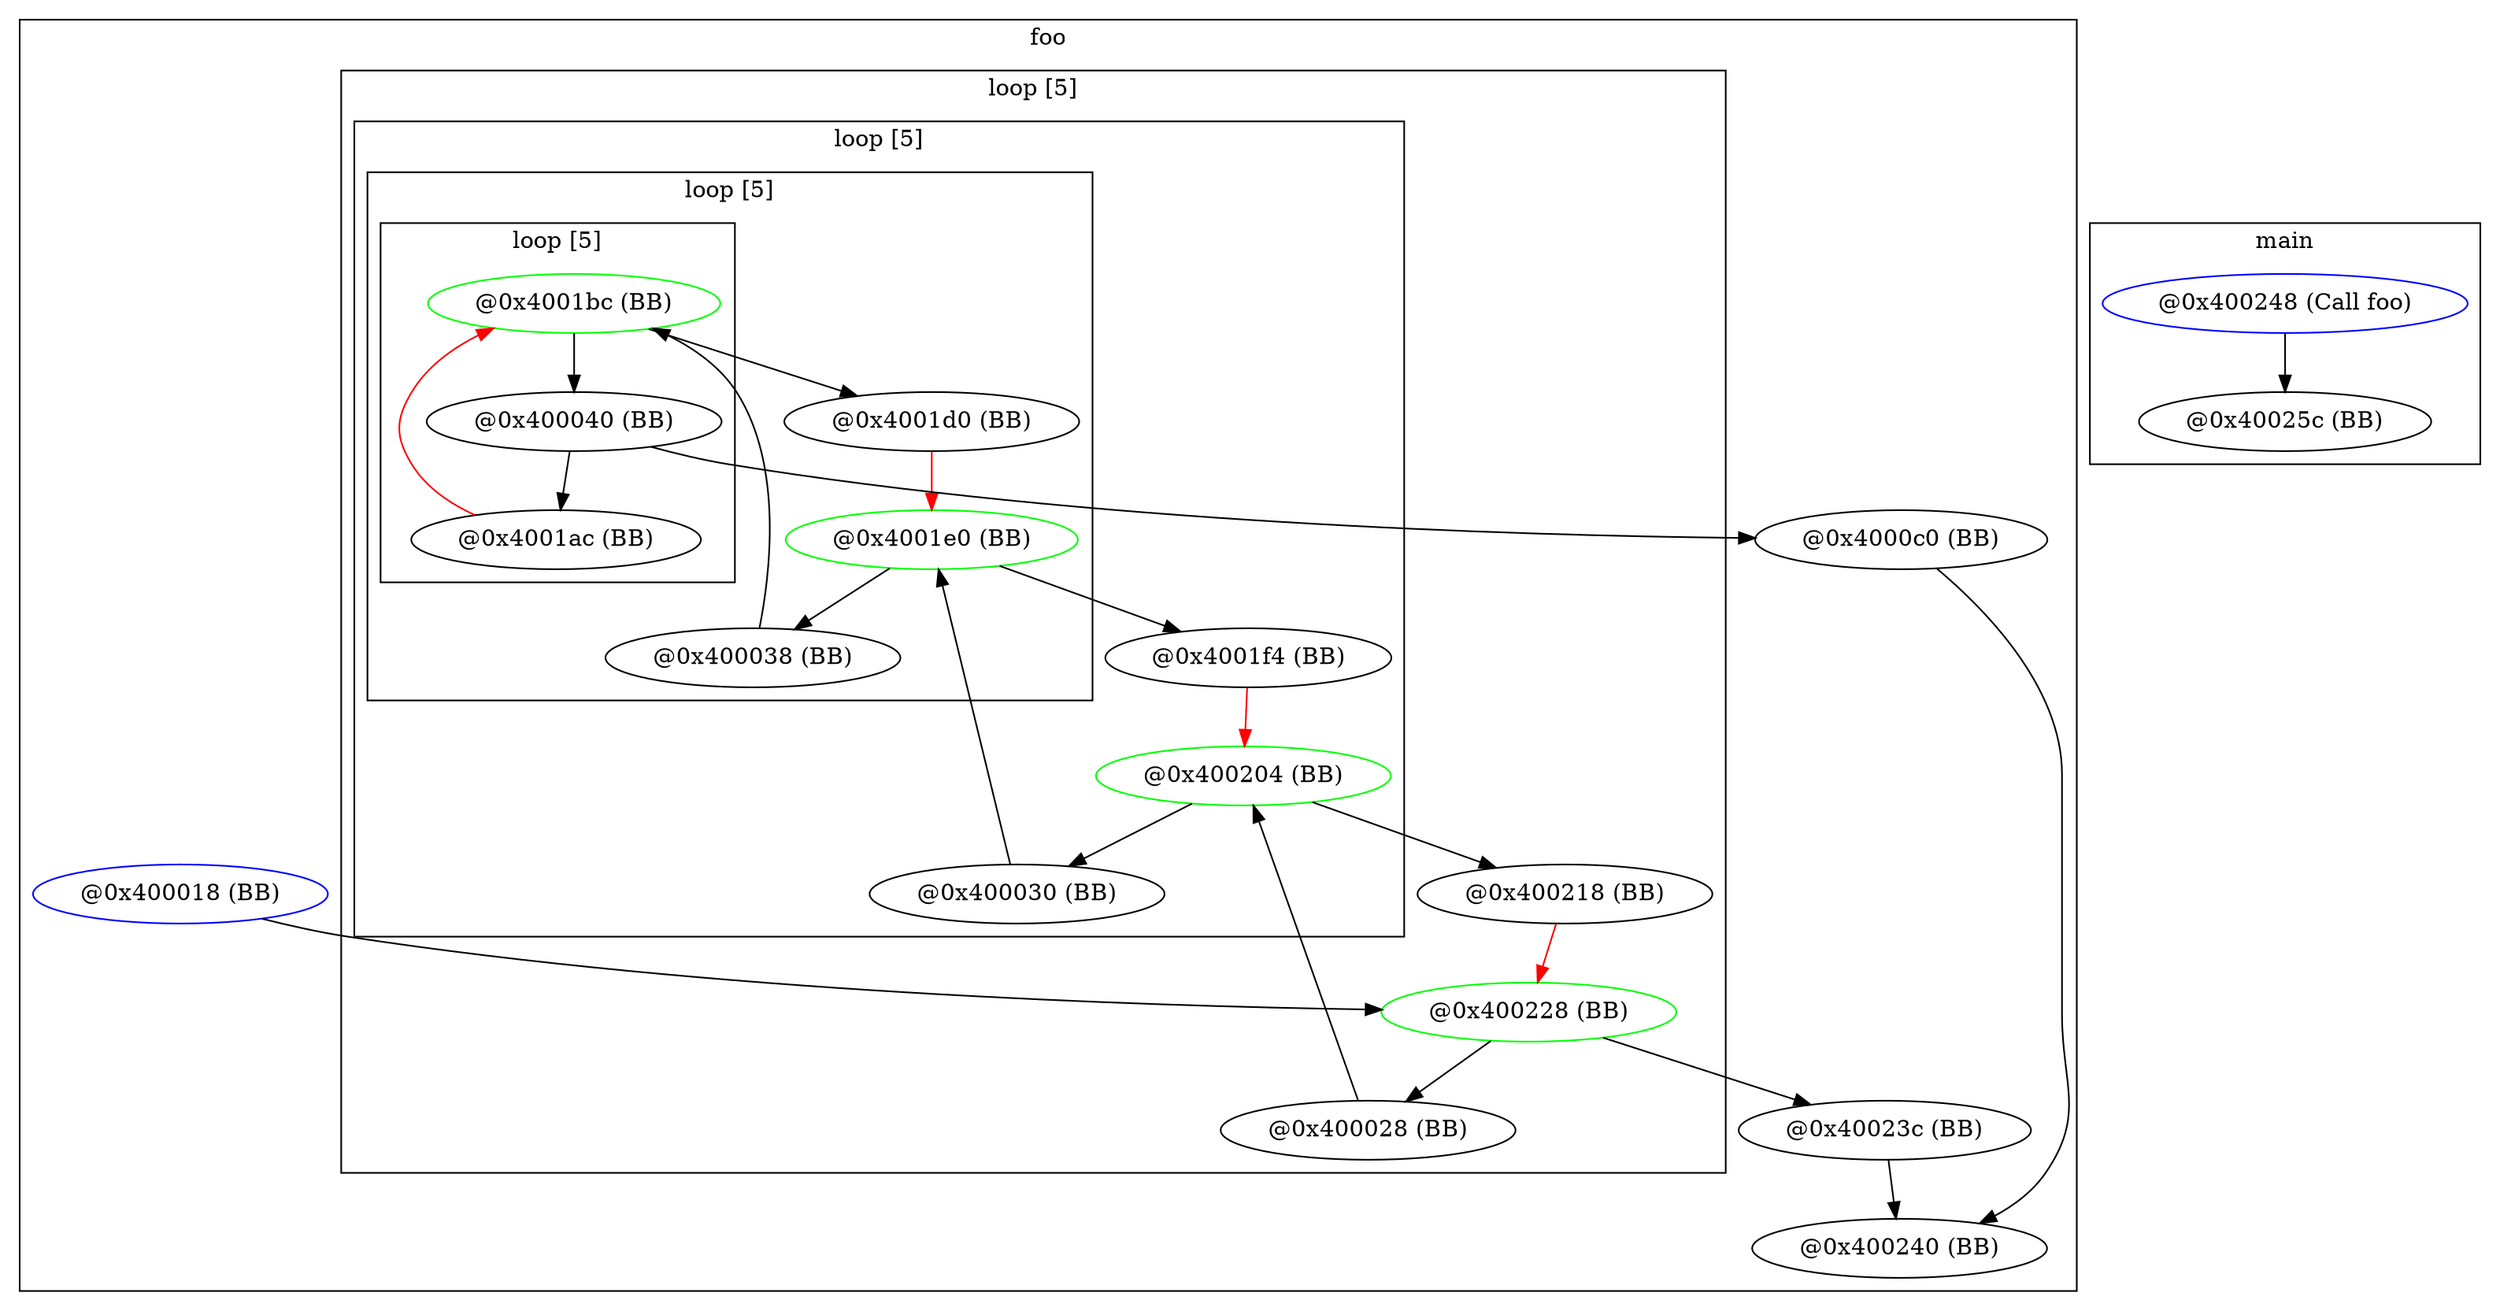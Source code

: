 digraph G {
subgraph cluster_foo {
graph [label = "foo"];
subgraph cluster_loop0x234b8b0 {
graph [label = "loop [5]"];
node0x2349030 [label = "@0x400228 (BB)" ,color="green"];
node0x23485f0 [label = "@0x400218 (BB)"];
node0x2347790 [label = "@0x400204 (BB)" ,color="green"];
node0x2246630 [label = "@0x400028 (BB)"];
node0x2346cc0 [label = "@0x4001f4 (BB)"];
node0x23460c0 [label = "@0x4001e0 (BB)" ,color="green"];
node0x2246b70 [label = "@0x400030 (BB)"];
node0x23455b0 [label = "@0x4001d0 (BB)"];
node0x225e060 [label = "@0x4001bc (BB)" ,color="green"];
node0x2247150 [label = "@0x400038 (BB)"];
node0x2344850 [label = "@0x4001ac (BB)"];
node0x2252940 [label = "@0x400040 (BB)"];
subgraph cluster_loop0x234b740 {
graph [label = "loop [5]"];
node0x2347790;
node0x2346cc0;
node0x23460c0;
node0x2246b70;
node0x23455b0;
node0x225e060;
node0x2247150;
node0x2344850;
node0x2252940;
subgraph cluster_loop0x234b620 {
graph [label = "loop [5]"];
node0x23460c0;
node0x23455b0;
node0x225e060;
node0x2247150;
node0x2344850;
node0x2252940;
subgraph cluster_loop0x234b500 {
graph [label = "loop [5]"];
node0x225e060;
node0x2344850;
node0x2252940;
}
}
}
}
node0x2249100 [label = "@0x400018 (BB)" ,color="blue"];
node0x2246630;
node0x2246b70;
node0x2247150;
node0x2252940;
node0x225d3c0 [label = "@0x4000c0 (BB)"];
node0x2344850;
node0x225e060;
node0x23455b0;
node0x23460c0;
node0x2346cc0;
node0x2347790;
node0x23485f0;
node0x2349030;
node0x2349e90 [label = "@0x40023c (BB)"];
node0x234a130 [label = "@0x400240 (BB)"];
}
subgraph cluster_main {
graph [label = "main"];
node0x2251d80 [label = "@0x400248 (Call foo)" ,color="blue"];
node0x234bf80 [label = "@0x40025c (BB)"];
}
node0x2249100 -> node0x2349030;
node0x2246630 -> node0x2347790;
node0x2246b70 -> node0x23460c0;
node0x2247150 -> node0x225e060;
node0x2252940 -> node0x225d3c0;
node0x2252940 -> node0x2344850;
node0x225d3c0 -> node0x234a130;
node0x2344850 -> node0x225e060[color="red"];
node0x225e060 -> node0x2252940;
node0x225e060 -> node0x23455b0;
node0x23455b0 -> node0x23460c0[color="red"];
node0x23460c0 -> node0x2247150;
node0x23460c0 -> node0x2346cc0;
node0x2346cc0 -> node0x2347790[color="red"];
node0x2347790 -> node0x2246b70;
node0x2347790 -> node0x23485f0;
node0x23485f0 -> node0x2349030[color="red"];
node0x2349030 -> node0x2246630;
node0x2349030 -> node0x2349e90;
node0x2349e90 -> node0x234a130;
node0x2251d80 -> node0x234bf80;
}
